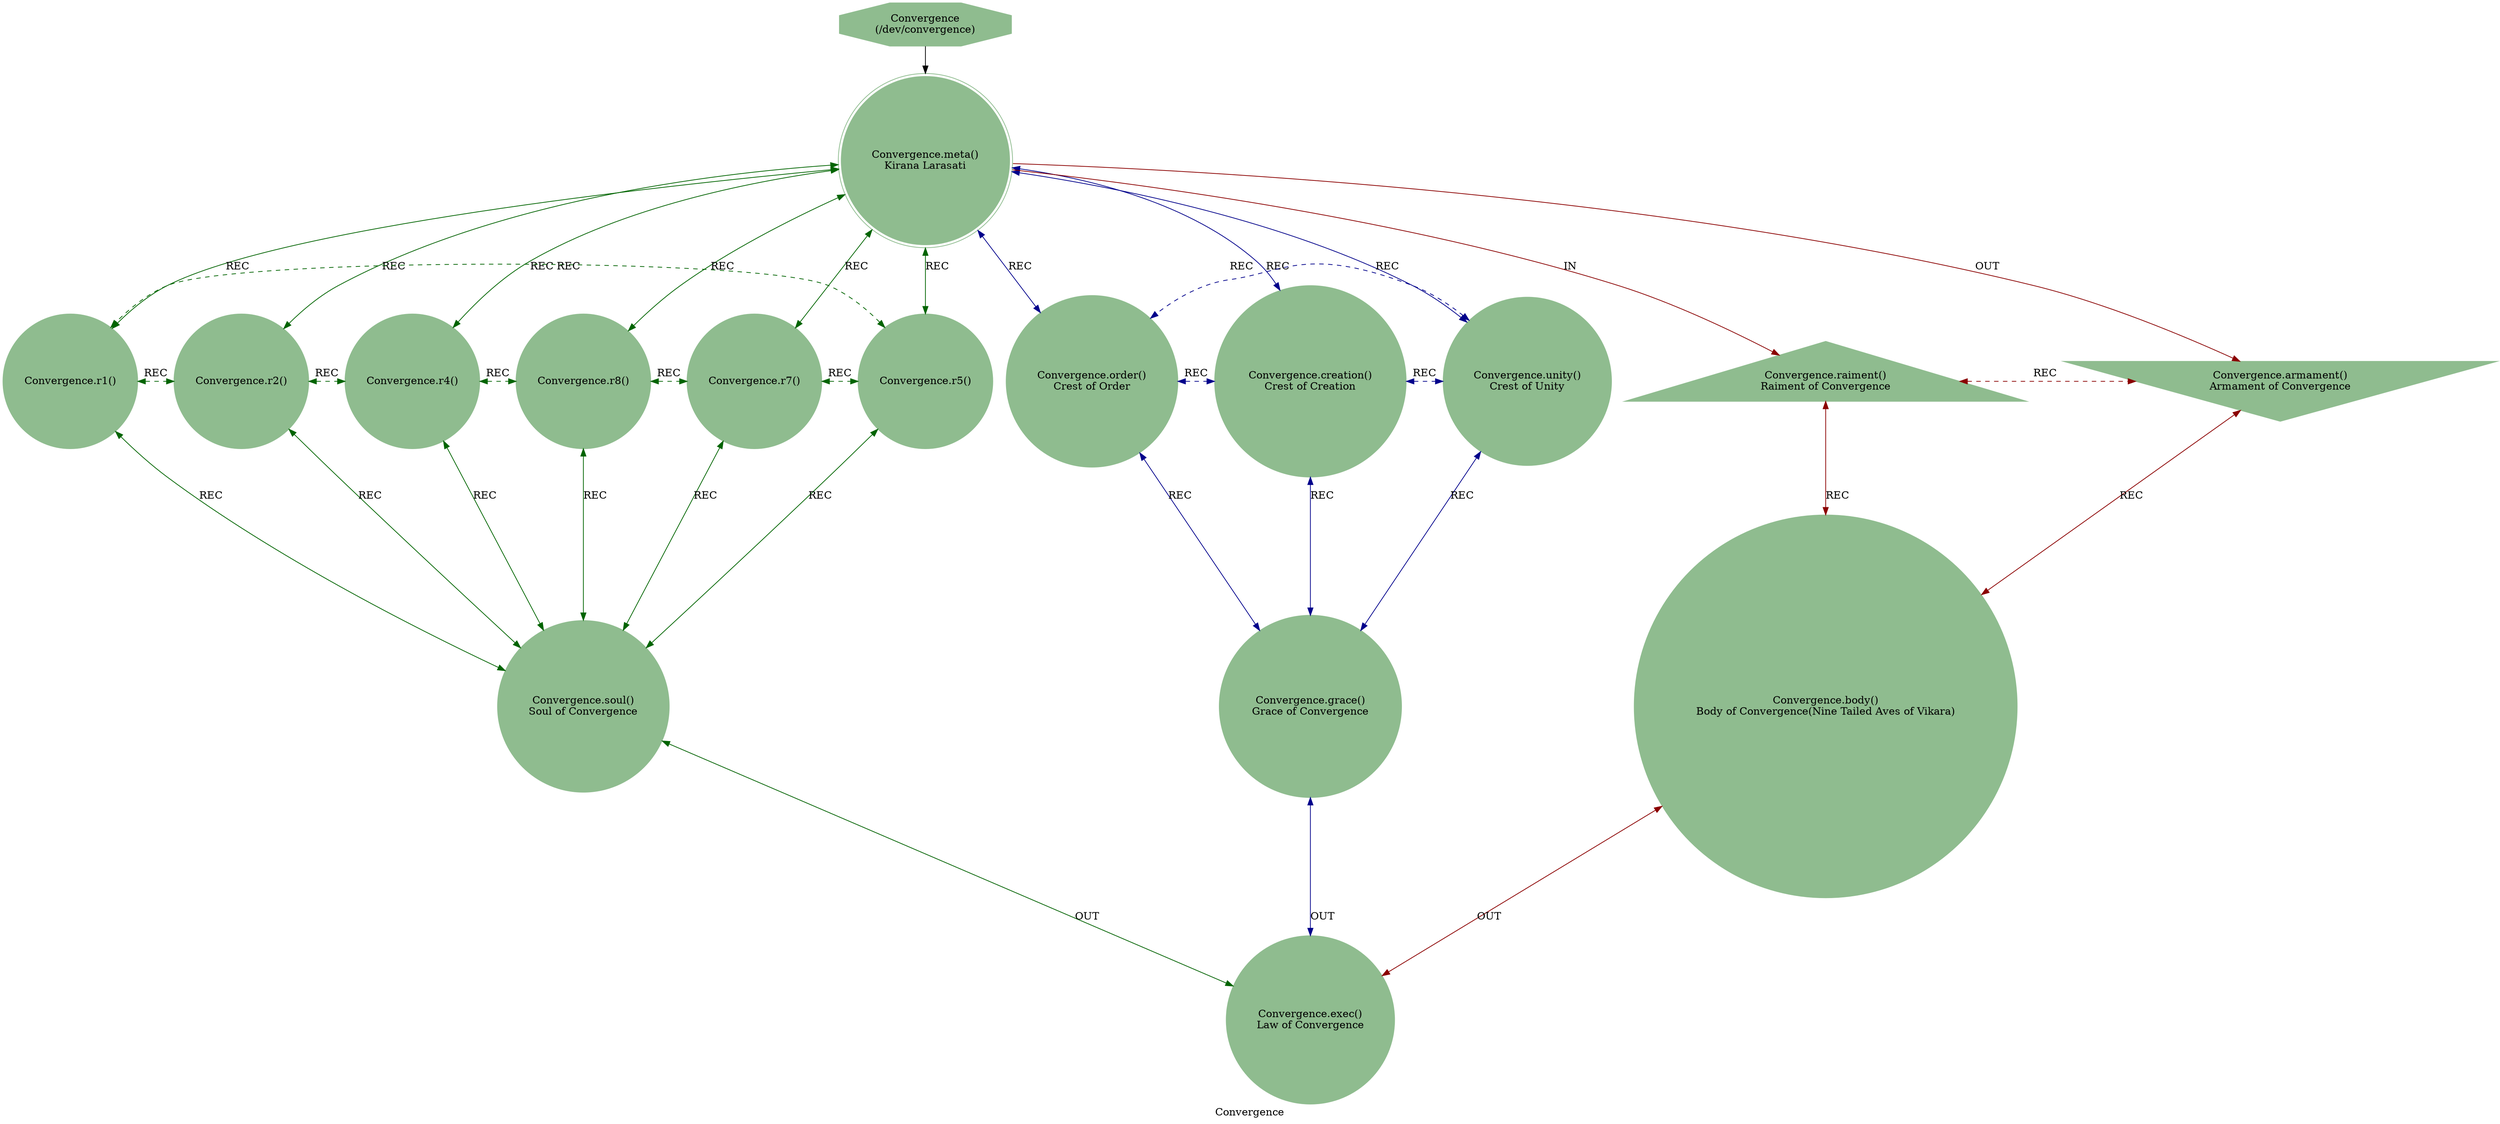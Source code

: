 strict digraph ConvergenceEngine {
    label = "Convergence";
    style = filled;
    color = blue;
    comment = "";
    node [shape = polygon; sides = 8; style = filled; color = darkseagreen;];
    
    spark_2_mythos_t [label = "Convergence\n(/dev/convergence)";];
    
    // r0::meta();r1,r2,r4,r8,r7,r5;r3,r6,r;ra::receive(),rb::send(),rc::dispatch(),rd::commit(),re::serve(),rf::exec()
    spark_0_convergence_t [label = "Convergence.meta()\nKirana Larasati";shape = doublecircle;];
    spark_1_convergence_t [label = "Convergence.r1()\n";comment = "";shape = circle;];
    spark_2_convergence_t [label = "Convergence.r2()\n";comment = "";shape = circle;];
    spark_4_convergence_t [label = "Convergence.r4()\n";comment = "";shape = circle;];
    spark_8_convergence_t [label = "Convergence.r8()\n";comment = "";shape = circle;];
    spark_7_convergence_t [label = "Convergence.r7()\n";comment = "";shape = circle;];
    spark_5_convergence_t [label = "Convergence.r5()\n";comment = "";shape = circle;];
    spark_3_convergence_t [label = "Convergence.order()\nCrest of Order";comment = "";shape = circle;];
    spark_6_convergence_t [label = "Convergence.creation()\nCrest of Creation";comment = "";shape = circle;];
    spark_9_convergence_t [label = "Convergence.unity()\nCrest of Unity";comment = "";shape = circle;];
    spark_a_convergence_t [label = "Convergence.raiment()\nRaiment of Convergence";comment = "";shape = triangle;];
    spark_b_convergence_t [label = "Convergence.armament()\nArmament of Convergence";comment = "";shape = invtriangle;];
    spark_c_convergence_t [label = "Convergence.body()\nBody of Convergence(Nine Tailed Aves of Vikara)";comment = "";shape = circle;];
    spark_d_convergence_t [label = "Convergence.soul()\nSoul of Convergence";comment = "";shape = circle;];
    spark_e_convergence_t [label = "Convergence.grace()\nGrace of Convergence";comment = "";shape = circle;];
    spark_f_convergence_t [label = "Convergence.exec()\nLaw of Convergence";comment = "";shape = circle;];
    
    // IN = Input
    // OUT = Output
    // REC = Recursion
    spark_2_mythos_t -> spark_0_convergence_t;
    spark_0_convergence_t -> spark_a_convergence_t [label = "IN"; color = darkred;];
    spark_0_convergence_t -> spark_b_convergence_t [label = "OUT"; color = darkred;];
    spark_0_convergence_t -> {spark_3_convergence_t spark_6_convergence_t spark_9_convergence_t} [label = "REC"; color = darkblue; comment = ""; dir = both;];
    spark_0_convergence_t -> {spark_1_convergence_t spark_2_convergence_t spark_4_convergence_t spark_8_convergence_t spark_7_convergence_t spark_5_convergence_t} [label = "REC"; color = darkgreen; comment = ""; dir = both;];
    
    {spark_a_convergence_t spark_b_convergence_t} -> spark_c_convergence_t [label = "REC"; color = darkred; comment = ""; dir = both;];
    {spark_1_convergence_t spark_2_convergence_t spark_4_convergence_t spark_8_convergence_t spark_7_convergence_t spark_5_convergence_t} -> spark_d_convergence_t [label = "REC"; color = darkgreen; comment = ""; dir = both;];
    {spark_3_convergence_t spark_6_convergence_t spark_9_convergence_t} -> spark_e_convergence_t [label = "REC"; color = darkblue; comment = ""; dir = both;];
    
    spark_1_convergence_t -> spark_2_convergence_t -> spark_4_convergence_t -> spark_8_convergence_t -> spark_7_convergence_t -> spark_5_convergence_t -> spark_1_convergence_t [label = "REC"; color = darkgreen; comment = ""; style = dashed; constraint = false; dir = both;];
    spark_3_convergence_t -> spark_6_convergence_t -> spark_9_convergence_t -> spark_3_convergence_t [label = "REC"; color = darkblue; comment = ""; style = dashed; constraint = false; dir = both;];
    spark_a_convergence_t -> spark_b_convergence_t [label = "REC"; color = darkred; comment = ""; constraint = false; style = dashed; dir = both;];
    
    spark_c_convergence_t -> spark_f_convergence_t [label = "OUT"; color = darkred; comment = ""; dir = both;];
    spark_d_convergence_t -> spark_f_convergence_t [label = "OUT"; color = darkgreen; comment = ""; dir = both;];
    spark_e_convergence_t -> spark_f_convergence_t [label = "OUT"; color = darkblue; comment = ""; dir = both;];
}